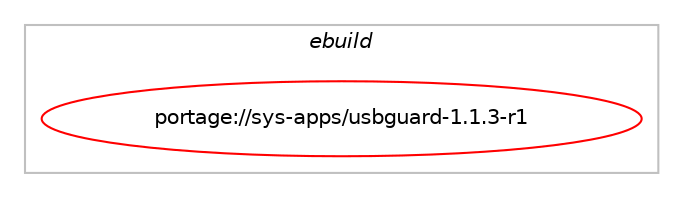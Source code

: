digraph prolog {

# *************
# Graph options
# *************

newrank=true;
concentrate=true;
compound=true;
graph [rankdir=LR,fontname=Helvetica,fontsize=10,ranksep=1.5];#, ranksep=2.5, nodesep=0.2];
edge  [arrowhead=vee];
node  [fontname=Helvetica,fontsize=10];

# **********
# The ebuild
# **********

subgraph cluster_leftcol {
color=gray;
label=<<i>ebuild</i>>;
id [label="portage://sys-apps/usbguard-1.1.3-r1", color=red, width=4, href="../sys-apps/usbguard-1.1.3-r1.svg"];
}

# ****************
# The dependencies
# ****************

subgraph cluster_midcol {
color=gray;
label=<<i>dependencies</i>>;
subgraph cluster_compile {
fillcolor="#eeeeee";
style=filled;
label=<<i>compile</i>>;
# *** BEGIN UNKNOWN DEPENDENCY TYPE (TODO) ***
# id -> equal(use_conditional_group(positive,dbus,portage://sys-apps/usbguard-1.1.3-r1,[package_dependency(portage://sys-apps/usbguard-1.1.3-r1,install,no,dev-libs,glib,none,[,,],[slot(2)],[]),package_dependency(portage://sys-apps/usbguard-1.1.3-r1,install,no,sys-apps,dbus,none,[,,],[],[]),package_dependency(portage://sys-apps/usbguard-1.1.3-r1,install,no,sys-auth,polkit,none,[,,],[],[use(enable(introspection),none)])]))
# *** END UNKNOWN DEPENDENCY TYPE (TODO) ***

# *** BEGIN UNKNOWN DEPENDENCY TYPE (TODO) ***
# id -> equal(use_conditional_group(positive,dbus,portage://sys-apps/usbguard-1.1.3-r1,[package_dependency(portage://sys-apps/usbguard-1.1.3-r1,install,no,dev-libs,libxml2,none,[,,],[],[]),package_dependency(portage://sys-apps/usbguard-1.1.3-r1,install,no,dev-libs,libxslt,none,[,,],[],[]),package_dependency(portage://sys-apps/usbguard-1.1.3-r1,install,no,dev-util,gdbus-codegen,none,[,,],[],[])]))
# *** END UNKNOWN DEPENDENCY TYPE (TODO) ***

# *** BEGIN UNKNOWN DEPENDENCY TYPE (TODO) ***
# id -> equal(use_conditional_group(positive,ldap,portage://sys-apps/usbguard-1.1.3-r1,[package_dependency(portage://sys-apps/usbguard-1.1.3-r1,install,no,net-nds,openldap,none,[,,],any_same_slot,[])]))
# *** END UNKNOWN DEPENDENCY TYPE (TODO) ***

# *** BEGIN UNKNOWN DEPENDENCY TYPE (TODO) ***
# id -> equal(use_conditional_group(positive,systemd,portage://sys-apps/usbguard-1.1.3-r1,[package_dependency(portage://sys-apps/usbguard-1.1.3-r1,install,no,sys-apps,systemd,none,[,,],[],[])]))
# *** END UNKNOWN DEPENDENCY TYPE (TODO) ***

# *** BEGIN UNKNOWN DEPENDENCY TYPE (TODO) ***
# id -> equal(use_conditional_group(positive,umockdev,portage://sys-apps/usbguard-1.1.3-r1,[package_dependency(portage://sys-apps/usbguard-1.1.3-r1,install,no,dev-util,umockdev,none,[,,],[],[])]))
# *** END UNKNOWN DEPENDENCY TYPE (TODO) ***

# *** BEGIN UNKNOWN DEPENDENCY TYPE (TODO) ***
# id -> equal(package_dependency(portage://sys-apps/usbguard-1.1.3-r1,install,no,app-text,asciidoc,none,[,,],[],[]))
# *** END UNKNOWN DEPENDENCY TYPE (TODO) ***

# *** BEGIN UNKNOWN DEPENDENCY TYPE (TODO) ***
# id -> equal(package_dependency(portage://sys-apps/usbguard-1.1.3-r1,install,no,dev-cpp,catch,smaller,[3,,,3],[slot(0)],[]))
# *** END UNKNOWN DEPENDENCY TYPE (TODO) ***

# *** BEGIN UNKNOWN DEPENDENCY TYPE (TODO) ***
# id -> equal(package_dependency(portage://sys-apps/usbguard-1.1.3-r1,install,no,dev-libs,libsodium,greaterequal,[0.4.5,,,0.4.5],any_same_slot,[]))
# *** END UNKNOWN DEPENDENCY TYPE (TODO) ***

# *** BEGIN UNKNOWN DEPENDENCY TYPE (TODO) ***
# id -> equal(package_dependency(portage://sys-apps/usbguard-1.1.3-r1,install,no,dev-libs,pegtl,none,[,,],[],[]))
# *** END UNKNOWN DEPENDENCY TYPE (TODO) ***

# *** BEGIN UNKNOWN DEPENDENCY TYPE (TODO) ***
# id -> equal(package_dependency(portage://sys-apps/usbguard-1.1.3-r1,install,no,dev-libs,protobuf,greaterequal,[2.5.0,,,2.5.0],any_same_slot,[]))
# *** END UNKNOWN DEPENDENCY TYPE (TODO) ***

# *** BEGIN UNKNOWN DEPENDENCY TYPE (TODO) ***
# id -> equal(package_dependency(portage://sys-apps/usbguard-1.1.3-r1,install,no,sys-cluster,libqb,greaterequal,[0.16.0,,,0.16.0],any_same_slot,[]))
# *** END UNKNOWN DEPENDENCY TYPE (TODO) ***

# *** BEGIN UNKNOWN DEPENDENCY TYPE (TODO) ***
# id -> equal(package_dependency(portage://sys-apps/usbguard-1.1.3-r1,install,no,sys-devel,gcc,none,[,,],any_different_slot,[use(enable(cxx),none)]))
# *** END UNKNOWN DEPENDENCY TYPE (TODO) ***

# *** BEGIN UNKNOWN DEPENDENCY TYPE (TODO) ***
# id -> equal(package_dependency(portage://sys-apps/usbguard-1.1.3-r1,install,no,sys-libs,libcap-ng,greaterequal,[0.7.0,,,0.7.0],[],[]))
# *** END UNKNOWN DEPENDENCY TYPE (TODO) ***

# *** BEGIN UNKNOWN DEPENDENCY TYPE (TODO) ***
# id -> equal(package_dependency(portage://sys-apps/usbguard-1.1.3-r1,install,no,sys-libs,libseccomp,greaterequal,[2.0.0,,,2.0.0],[],[]))
# *** END UNKNOWN DEPENDENCY TYPE (TODO) ***

# *** BEGIN UNKNOWN DEPENDENCY TYPE (TODO) ***
# id -> equal(package_dependency(portage://sys-apps/usbguard-1.1.3-r1,install,no,sys-process,audit,greaterequal,[2.7.7,,,2.7.7],[],[]))
# *** END UNKNOWN DEPENDENCY TYPE (TODO) ***

}
subgraph cluster_compileandrun {
fillcolor="#eeeeee";
style=filled;
label=<<i>compile and run</i>>;
}
subgraph cluster_run {
fillcolor="#eeeeee";
style=filled;
label=<<i>run</i>>;
# *** BEGIN UNKNOWN DEPENDENCY TYPE (TODO) ***
# id -> equal(use_conditional_group(positive,dbus,portage://sys-apps/usbguard-1.1.3-r1,[package_dependency(portage://sys-apps/usbguard-1.1.3-r1,run,no,dev-libs,glib,none,[,,],[slot(2)],[]),package_dependency(portage://sys-apps/usbguard-1.1.3-r1,run,no,sys-apps,dbus,none,[,,],[],[]),package_dependency(portage://sys-apps/usbguard-1.1.3-r1,run,no,sys-auth,polkit,none,[,,],[],[use(enable(introspection),none)])]))
# *** END UNKNOWN DEPENDENCY TYPE (TODO) ***

# *** BEGIN UNKNOWN DEPENDENCY TYPE (TODO) ***
# id -> equal(use_conditional_group(positive,ldap,portage://sys-apps/usbguard-1.1.3-r1,[package_dependency(portage://sys-apps/usbguard-1.1.3-r1,run,no,net-nds,openldap,none,[,,],any_same_slot,[])]))
# *** END UNKNOWN DEPENDENCY TYPE (TODO) ***

# *** BEGIN UNKNOWN DEPENDENCY TYPE (TODO) ***
# id -> equal(use_conditional_group(positive,selinux,portage://sys-apps/usbguard-1.1.3-r1,[package_dependency(portage://sys-apps/usbguard-1.1.3-r1,run,no,sec-policy,selinux-usbguard,none,[,,],[],[])]))
# *** END UNKNOWN DEPENDENCY TYPE (TODO) ***

# *** BEGIN UNKNOWN DEPENDENCY TYPE (TODO) ***
# id -> equal(use_conditional_group(positive,systemd,portage://sys-apps/usbguard-1.1.3-r1,[package_dependency(portage://sys-apps/usbguard-1.1.3-r1,run,no,sys-apps,systemd,none,[,,],[],[])]))
# *** END UNKNOWN DEPENDENCY TYPE (TODO) ***

# *** BEGIN UNKNOWN DEPENDENCY TYPE (TODO) ***
# id -> equal(use_conditional_group(positive,umockdev,portage://sys-apps/usbguard-1.1.3-r1,[package_dependency(portage://sys-apps/usbguard-1.1.3-r1,run,no,dev-util,umockdev,none,[,,],[],[])]))
# *** END UNKNOWN DEPENDENCY TYPE (TODO) ***

# *** BEGIN UNKNOWN DEPENDENCY TYPE (TODO) ***
# id -> equal(package_dependency(portage://sys-apps/usbguard-1.1.3-r1,run,no,dev-libs,libsodium,greaterequal,[0.4.5,,,0.4.5],any_same_slot,[]))
# *** END UNKNOWN DEPENDENCY TYPE (TODO) ***

# *** BEGIN UNKNOWN DEPENDENCY TYPE (TODO) ***
# id -> equal(package_dependency(portage://sys-apps/usbguard-1.1.3-r1,run,no,dev-libs,pegtl,none,[,,],[],[]))
# *** END UNKNOWN DEPENDENCY TYPE (TODO) ***

# *** BEGIN UNKNOWN DEPENDENCY TYPE (TODO) ***
# id -> equal(package_dependency(portage://sys-apps/usbguard-1.1.3-r1,run,no,dev-libs,protobuf,greaterequal,[2.5.0,,,2.5.0],any_same_slot,[]))
# *** END UNKNOWN DEPENDENCY TYPE (TODO) ***

# *** BEGIN UNKNOWN DEPENDENCY TYPE (TODO) ***
# id -> equal(package_dependency(portage://sys-apps/usbguard-1.1.3-r1,run,no,sys-cluster,libqb,greaterequal,[0.16.0,,,0.16.0],any_same_slot,[]))
# *** END UNKNOWN DEPENDENCY TYPE (TODO) ***

# *** BEGIN UNKNOWN DEPENDENCY TYPE (TODO) ***
# id -> equal(package_dependency(portage://sys-apps/usbguard-1.1.3-r1,run,no,sys-devel,gcc,none,[,,],any_different_slot,[use(enable(cxx),none)]))
# *** END UNKNOWN DEPENDENCY TYPE (TODO) ***

# *** BEGIN UNKNOWN DEPENDENCY TYPE (TODO) ***
# id -> equal(package_dependency(portage://sys-apps/usbguard-1.1.3-r1,run,no,sys-libs,libcap-ng,greaterequal,[0.7.0,,,0.7.0],[],[]))
# *** END UNKNOWN DEPENDENCY TYPE (TODO) ***

# *** BEGIN UNKNOWN DEPENDENCY TYPE (TODO) ***
# id -> equal(package_dependency(portage://sys-apps/usbguard-1.1.3-r1,run,no,sys-libs,libseccomp,greaterequal,[2.0.0,,,2.0.0],[],[]))
# *** END UNKNOWN DEPENDENCY TYPE (TODO) ***

# *** BEGIN UNKNOWN DEPENDENCY TYPE (TODO) ***
# id -> equal(package_dependency(portage://sys-apps/usbguard-1.1.3-r1,run,no,sys-process,audit,greaterequal,[2.7.7,,,2.7.7],[],[]))
# *** END UNKNOWN DEPENDENCY TYPE (TODO) ***

# *** BEGIN UNKNOWN DEPENDENCY TYPE (TODO) ***
# id -> equal(package_dependency(portage://sys-apps/usbguard-1.1.3-r1,run,no,virtual,udev,none,[,,],[],[]))
# *** END UNKNOWN DEPENDENCY TYPE (TODO) ***

}
}

# **************
# The candidates
# **************

subgraph cluster_choices {
rank=same;
color=gray;
label=<<i>candidates</i>>;

}

}

